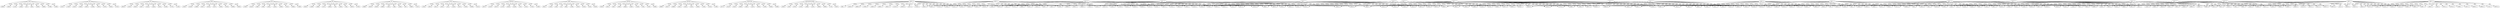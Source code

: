 digraph g {
"count" -> "48394" [label="encode",arrowhead=normal]
"count" -> "38425" [label="encode",arrowhead=normal]
"count" -> "31104" [label="encode",arrowhead=normal]
"count" -> "18348" [label="encode",arrowhead=normal]
"count" -> "4973" [label="encode",arrowhead=normal]
"count" -> "8841" [label="encode",arrowhead=normal]
"count" -> "45509" [label="encode",arrowhead=normal]
"count" -> "46690" [label="encode",arrowhead=normal]
"count" -> "27989" [label="encode",arrowhead=normal]
"count" -> "14008" [label="encode",arrowhead=normal]
"one" -> "52191" [label="encode",arrowhead=normal]
"one" -> "27400" [label="encode",arrowhead=normal]
"one" -> "24533" [label="encode",arrowhead=normal]
"one" -> "34644" [label="encode",arrowhead=normal]
"one" -> "30679" [label="encode",arrowhead=normal]
"one" -> "47846" [label="encode",arrowhead=normal]
"one" -> "43874" [label="encode",arrowhead=normal]
"one" -> "16763" [label="encode",arrowhead=normal]
"one" -> "59435" [label="encode",arrowhead=normal]
"one" -> "57019" [label="encode",arrowhead=normal]
"two" -> "46018" [label="encode",arrowhead=normal]
"two" -> "22354" [label="encode",arrowhead=normal]
"two" -> "49202" [label="encode",arrowhead=normal]
"two" -> "43977" [label="encode",arrowhead=normal]
"two" -> "61203" [label="encode",arrowhead=normal]
"two" -> "44624" [label="encode",arrowhead=normal]
"two" -> "62351" [label="encode",arrowhead=normal]
"two" -> "61496" [label="encode",arrowhead=normal]
"two" -> "57791" [label="encode",arrowhead=normal]
"two" -> "11564" [label="encode",arrowhead=normal]
"three" -> "15926" [label="encode",arrowhead=normal]
"three" -> "61348" [label="encode",arrowhead=normal]
"three" -> "22886" [label="encode",arrowhead=normal]
"three" -> "59471" [label="encode",arrowhead=normal]
"three" -> "46736" [label="encode",arrowhead=normal]
"three" -> "58737" [label="encode",arrowhead=normal]
"three" -> "34500" [label="encode",arrowhead=normal]
"three" -> "36746" [label="encode",arrowhead=normal]
"three" -> "45908" [label="encode",arrowhead=normal]
"three" -> "58263" [label="encode",arrowhead=normal]
"four" -> "47480" [label="encode",arrowhead=normal]
"four" -> "62250" [label="encode",arrowhead=normal]
"four" -> "33867" [label="encode",arrowhead=normal]
"four" -> "9384" [label="encode",arrowhead=normal]
"four" -> "31841" [label="encode",arrowhead=normal]
"four" -> "18425" [label="encode",arrowhead=normal]
"four" -> "24858" [label="encode",arrowhead=normal]
"four" -> "19210" [label="encode",arrowhead=normal]
"four" -> "29845" [label="encode",arrowhead=normal]
"four" -> "13069" [label="encode",arrowhead=normal]
"five" -> "56545" [label="encode",arrowhead=normal]
"five" -> "21908" [label="encode",arrowhead=normal]
"five" -> "14946" [label="encode",arrowhead=normal]
"five" -> "52372" [label="encode",arrowhead=normal]
"five" -> "60803" [label="encode",arrowhead=normal]
"five" -> "506" [label="encode",arrowhead=normal]
"five" -> "16934" [label="encode",arrowhead=normal]
"five" -> "3491" [label="encode",arrowhead=normal]
"five" -> "45678" [label="encode",arrowhead=normal]
"five" -> "37393" [label="encode",arrowhead=normal]
"six" -> "55880" [label="encode",arrowhead=normal]
"six" -> "48478" [label="encode",arrowhead=normal]
"six" -> "58330" [label="encode",arrowhead=normal]
"six" -> "38940" [label="encode",arrowhead=normal]
"six" -> "19912" [label="encode",arrowhead=normal]
"six" -> "5982" [label="encode",arrowhead=normal]
"six" -> "41692" [label="encode",arrowhead=normal]
"six" -> "9917" [label="encode",arrowhead=normal]
"six" -> "60897" [label="encode",arrowhead=normal]
"six" -> "15572" [label="encode",arrowhead=normal]
"seven" -> "23262" [label="encode",arrowhead=normal]
"seven" -> "49474" [label="encode",arrowhead=normal]
"seven" -> "46112" [label="encode",arrowhead=normal]
"seven" -> "20410" [label="encode",arrowhead=normal]
"seven" -> "1291" [label="encode",arrowhead=normal]
"seven" -> "18228" [label="encode",arrowhead=normal]
"seven" -> "62372" [label="encode",arrowhead=normal]
"seven" -> "19439" [label="encode",arrowhead=normal]
"seven" -> "63906" [label="encode",arrowhead=normal]
"seven" -> "54118" [label="encode",arrowhead=normal]
"Fibonacci" -> "34073" [label="encode",arrowhead=normal]
"Fibonacci" -> "41236" [label="encode",arrowhead=normal]
"Fibonacci" -> "62073" [label="encode",arrowhead=normal]
"Fibonacci" -> "12749" [label="encode",arrowhead=normal]
"Fibonacci" -> "28238" [label="encode",arrowhead=normal]
"Fibonacci" -> "62280" [label="encode",arrowhead=normal]
"Fibonacci" -> "2470" [label="encode",arrowhead=normal]
"Fibonacci" -> "10156" [label="encode",arrowhead=normal]
"Fibonacci" -> "27434" [label="encode",arrowhead=normal]
"Fibonacci" -> "21960" [label="encode",arrowhead=normal]
"eight" -> "38521" [label="encode",arrowhead=normal]
"eight" -> "12265" [label="encode",arrowhead=normal]
"eight" -> "4238" [label="encode",arrowhead=normal]
"eight" -> "315" [label="encode",arrowhead=normal]
"eight" -> "8892" [label="encode",arrowhead=normal]
"eight" -> "47882" [label="encode",arrowhead=normal]
"eight" -> "19239" [label="encode",arrowhead=normal]
"eight" -> "62185" [label="encode",arrowhead=normal]
"eight" -> "6146" [label="encode",arrowhead=normal]
"eight" -> "62495" [label="encode",arrowhead=normal]
"thirteen" -> "59418" [label="encode",arrowhead=normal]
"thirteen" -> "62911" [label="encode",arrowhead=normal]
"thirteen" -> "9303" [label="encode",arrowhead=normal]
"thirteen" -> "29360" [label="encode",arrowhead=normal]
"thirteen" -> "56854" [label="encode",arrowhead=normal]
"thirteen" -> "62697" [label="encode",arrowhead=normal]
"thirteen" -> "22206" [label="encode",arrowhead=normal]
"thirteen" -> "5361" [label="encode",arrowhead=normal]
"thirteen" -> "31587" [label="encode",arrowhead=normal]
"thirteen" -> "50685" [label="encode",arrowhead=normal]
"factorial" -> "40896" [label="encode",arrowhead=normal]
"factorial" -> "40237" [label="encode",arrowhead=normal]
"factorial" -> "63869" [label="encode",arrowhead=normal]
"factorial" -> "18012" [label="encode",arrowhead=normal]
"factorial" -> "42032" [label="encode",arrowhead=normal]
"factorial" -> "29101" [label="encode",arrowhead=normal]
"factorial" -> "35649" [label="encode",arrowhead=normal]
"factorial" -> "13462" [label="encode",arrowhead=normal]
"factorial" -> "53128" [label="encode",arrowhead=normal]
"factorial" -> "11996" [label="encode",arrowhead=normal]
"twenty-four" -> "44775" [label="encode",arrowhead=normal]
"twenty-four" -> "43129" [label="encode",arrowhead=normal]
"twenty-four" -> "34253" [label="encode",arrowhead=normal]
"twenty-four" -> "39003" [label="encode",arrowhead=normal]
"twenty-four" -> "25667" [label="encode",arrowhead=normal]
"twenty-four" -> "24474" [label="encode",arrowhead=normal]
"twenty-four" -> "60425" [label="encode",arrowhead=normal]
"twenty-four" -> "12993" [label="encode",arrowhead=normal]
"twenty-four" -> "59260" [label="encode",arrowhead=normal]
"twenty-four" -> "55960" [label="encode",arrowhead=normal]
"one-hundred-twenty" -> "10635" [label="encode",arrowhead=normal]
"one-hundred-twenty" -> "1400" [label="encode",arrowhead=normal]
"one-hundred-twenty" -> "29702" [label="encode",arrowhead=normal]
"one-hundred-twenty" -> "35762" [label="encode",arrowhead=normal]
"one-hundred-twenty" -> "19586" [label="encode",arrowhead=normal]
"one-hundred-twenty" -> "51937" [label="encode",arrowhead=normal]
"one-hundred-twenty" -> "46949" [label="encode",arrowhead=normal]
"one-hundred-twenty" -> "49994" [label="encode",arrowhead=normal]
"one-hundred-twenty" -> "1759" [label="encode",arrowhead=normal]
"one-hundred-twenty" -> "54970" [label="encode",arrowhead=normal]
"node 0: 0" -> "48394: 1" [label="pattern",arrowhead=normal]
"node 0: 0" -> "38425: 2" [label="pattern",arrowhead=normal]
"node 0: 0" -> "31104: 0" [label="pattern",arrowhead=normal]
"node 0: 0" -> "18348: 8" [label="pattern",arrowhead=normal]
"node 0: 0" -> "4973: 4" [label="pattern",arrowhead=normal]
"node 0: 0" -> "8841: 7" [label="pattern",arrowhead=normal]
"node 0: 0" -> "45509: 9" [label="pattern",arrowhead=normal]
"node 0: 0" -> "46690: 8" [label="pattern",arrowhead=normal]
"node 0: 0" -> "27989: 9" [label="pattern",arrowhead=normal]
"node 0: 0" -> "14008: 4" [label="pattern",arrowhead=normal]
"node 0: 0" -> "52191: 0" [label="then",arrowhead=normal]
"node 0: 0" -> "27400: 3" [label="then",arrowhead=normal]
"node 0: 0" -> "24533: 1" [label="then",arrowhead=normal]
"node 0: 0" -> "34644: 4" [label="then",arrowhead=normal]
"node 0: 0" -> "30679: 1" [label="then",arrowhead=normal]
"node 0: 0" -> "47846: 5" [label="then",arrowhead=normal]
"node 0: 0" -> "43874: 9" [label="then",arrowhead=normal]
"node 0: 0" -> "16763: 7" [label="then",arrowhead=normal]
"node 0: 0" -> "59435: 3" [label="then",arrowhead=normal]
"node 0: 0" -> "57019: 4" [label="then",arrowhead=normal]
"node 0: 1" -> "52191: 0" [label="pattern",arrowhead=normal]
"node 0: 1" -> "27400: 3" [label="pattern",arrowhead=normal]
"node 0: 1" -> "24533: 1" [label="pattern",arrowhead=normal]
"node 0: 1" -> "34644: 4" [label="pattern",arrowhead=normal]
"node 0: 1" -> "30679: 1" [label="pattern",arrowhead=normal]
"node 0: 1" -> "47846: 5" [label="pattern",arrowhead=normal]
"node 0: 1" -> "43874: 9" [label="pattern",arrowhead=normal]
"node 0: 1" -> "16763: 7" [label="pattern",arrowhead=normal]
"node 0: 1" -> "59435: 3" [label="pattern",arrowhead=normal]
"node 0: 1" -> "57019: 4" [label="pattern",arrowhead=normal]
"node 0: 1" -> "46018: 0" [label="then",arrowhead=normal]
"node 0: 1" -> "22354: 3" [label="then",arrowhead=normal]
"node 0: 1" -> "49202: 1" [label="then",arrowhead=normal]
"node 0: 1" -> "43977: 7" [label="then",arrowhead=normal]
"node 0: 1" -> "61203: 1" [label="then",arrowhead=normal]
"node 0: 1" -> "44624: 7" [label="then",arrowhead=normal]
"node 0: 1" -> "62351: 3" [label="then",arrowhead=normal]
"node 0: 1" -> "61496: 1" [label="then",arrowhead=normal]
"node 0: 1" -> "57791: 2" [label="then",arrowhead=normal]
"node 0: 1" -> "11564: 5" [label="then",arrowhead=normal]
"node 0: 2" -> "46018: 0" [label="pattern",arrowhead=normal]
"node 0: 2" -> "22354: 3" [label="pattern",arrowhead=normal]
"node 0: 2" -> "49202: 1" [label="pattern",arrowhead=normal]
"node 0: 2" -> "43977: 7" [label="pattern",arrowhead=normal]
"node 0: 2" -> "61203: 1" [label="pattern",arrowhead=normal]
"node 0: 2" -> "44624: 7" [label="pattern",arrowhead=normal]
"node 0: 2" -> "62351: 3" [label="pattern",arrowhead=normal]
"node 0: 2" -> "61496: 1" [label="pattern",arrowhead=normal]
"node 0: 2" -> "57791: 2" [label="pattern",arrowhead=normal]
"node 0: 2" -> "11564: 5" [label="pattern",arrowhead=normal]
"node 0: 2" -> "15926: 3" [label="then",arrowhead=normal]
"node 0: 2" -> "61348: 5" [label="then",arrowhead=normal]
"node 0: 2" -> "22886: 9" [label="then",arrowhead=normal]
"node 0: 2" -> "59471: 7" [label="then",arrowhead=normal]
"node 0: 2" -> "46736: 7" [label="then",arrowhead=normal]
"node 0: 2" -> "58737: 4" [label="then",arrowhead=normal]
"node 0: 2" -> "34500: 3" [label="then",arrowhead=normal]
"node 0: 2" -> "36746: 7" [label="then",arrowhead=normal]
"node 0: 2" -> "45908: 7" [label="then",arrowhead=normal]
"node 0: 2" -> "58263: 1" [label="then",arrowhead=normal]
"node 0: 3" -> "15926: 3" [label="pattern",arrowhead=normal]
"node 0: 3" -> "61348: 5" [label="pattern",arrowhead=normal]
"node 0: 3" -> "22886: 9" [label="pattern",arrowhead=normal]
"node 0: 3" -> "59471: 7" [label="pattern",arrowhead=normal]
"node 0: 3" -> "46736: 7" [label="pattern",arrowhead=normal]
"node 0: 3" -> "58737: 4" [label="pattern",arrowhead=normal]
"node 0: 3" -> "34500: 3" [label="pattern",arrowhead=normal]
"node 0: 3" -> "36746: 7" [label="pattern",arrowhead=normal]
"node 0: 3" -> "45908: 7" [label="pattern",arrowhead=normal]
"node 0: 3" -> "58263: 1" [label="pattern",arrowhead=normal]
"node 0: 3" -> "47480: 2" [label="then",arrowhead=normal]
"node 0: 3" -> "62250: 3" [label="then",arrowhead=normal]
"node 0: 3" -> "33867: 3" [label="then",arrowhead=normal]
"node 0: 3" -> "9384: 6" [label="then",arrowhead=normal]
"node 0: 3" -> "31841: 4" [label="then",arrowhead=normal]
"node 0: 3" -> "18425: 8" [label="then",arrowhead=normal]
"node 0: 3" -> "24858: 9" [label="then",arrowhead=normal]
"node 0: 3" -> "19210: 2" [label="then",arrowhead=normal]
"node 0: 3" -> "29845: 4" [label="then",arrowhead=normal]
"node 0: 3" -> "13069: 0" [label="then",arrowhead=normal]
"node 0: 4" -> "47480: 2" [label="pattern",arrowhead=normal]
"node 0: 4" -> "62250: 3" [label="pattern",arrowhead=normal]
"node 0: 4" -> "33867: 3" [label="pattern",arrowhead=normal]
"node 0: 4" -> "9384: 6" [label="pattern",arrowhead=normal]
"node 0: 4" -> "31841: 4" [label="pattern",arrowhead=normal]
"node 0: 4" -> "18425: 8" [label="pattern",arrowhead=normal]
"node 0: 4" -> "24858: 9" [label="pattern",arrowhead=normal]
"node 0: 4" -> "19210: 2" [label="pattern",arrowhead=normal]
"node 0: 4" -> "29845: 4" [label="pattern",arrowhead=normal]
"node 0: 4" -> "13069: 0" [label="pattern",arrowhead=normal]
"node 0: 4" -> "56545: 7" [label="then",arrowhead=normal]
"node 0: 4" -> "21908: 0" [label="then",arrowhead=normal]
"node 0: 4" -> "14946: 0" [label="then",arrowhead=normal]
"node 0: 4" -> "52372: 1" [label="then",arrowhead=normal]
"node 0: 4" -> "60803: 9" [label="then",arrowhead=normal]
"node 0: 4" -> "506: 1" [label="then",arrowhead=normal]
"node 0: 4" -> "16934: 5" [label="then",arrowhead=normal]
"node 0: 4" -> "3491: 1" [label="then",arrowhead=normal]
"node 0: 4" -> "45678: 9" [label="then",arrowhead=normal]
"node 0: 4" -> "37393: 1" [label="then",arrowhead=normal]
"node 0: 5" -> "56545: 7" [label="pattern",arrowhead=normal]
"node 0: 5" -> "21908: 0" [label="pattern",arrowhead=normal]
"node 0: 5" -> "14946: 0" [label="pattern",arrowhead=normal]
"node 0: 5" -> "52372: 1" [label="pattern",arrowhead=normal]
"node 0: 5" -> "60803: 9" [label="pattern",arrowhead=normal]
"node 0: 5" -> "506: 1" [label="pattern",arrowhead=normal]
"node 0: 5" -> "16934: 5" [label="pattern",arrowhead=normal]
"node 0: 5" -> "3491: 1" [label="pattern",arrowhead=normal]
"node 0: 5" -> "45678: 9" [label="pattern",arrowhead=normal]
"node 0: 5" -> "37393: 1" [label="pattern",arrowhead=normal]
"node 0: 5" -> "55880: 9" [label="then",arrowhead=normal]
"node 0: 5" -> "48478: 1" [label="then",arrowhead=normal]
"node 0: 5" -> "58330: 2" [label="then",arrowhead=normal]
"node 0: 5" -> "38940: 2" [label="then",arrowhead=normal]
"node 0: 5" -> "19912: 0" [label="then",arrowhead=normal]
"node 0: 5" -> "5982: 0" [label="then",arrowhead=normal]
"node 0: 5" -> "41692: 1" [label="then",arrowhead=normal]
"node 0: 5" -> "9917: 1" [label="then",arrowhead=normal]
"node 0: 5" -> "60897: 6" [label="then",arrowhead=normal]
"node 0: 5" -> "15572: 4" [label="then",arrowhead=normal]
"node 0: 6" -> "55880: 9" [label="pattern",arrowhead=normal]
"node 0: 6" -> "48478: 1" [label="pattern",arrowhead=normal]
"node 0: 6" -> "58330: 2" [label="pattern",arrowhead=normal]
"node 0: 6" -> "38940: 2" [label="pattern",arrowhead=normal]
"node 0: 6" -> "19912: 0" [label="pattern",arrowhead=normal]
"node 0: 6" -> "5982: 0" [label="pattern",arrowhead=normal]
"node 0: 6" -> "41692: 1" [label="pattern",arrowhead=normal]
"node 0: 6" -> "9917: 1" [label="pattern",arrowhead=normal]
"node 0: 6" -> "60897: 6" [label="pattern",arrowhead=normal]
"node 0: 6" -> "15572: 4" [label="pattern",arrowhead=normal]
"node 0: 6" -> "23262: 0" [label="then",arrowhead=normal]
"node 0: 6" -> "49474: 2" [label="then",arrowhead=normal]
"node 0: 6" -> "46112: 4" [label="then",arrowhead=normal]
"node 0: 6" -> "20410: 3" [label="then",arrowhead=normal]
"node 0: 6" -> "1291: 9" [label="then",arrowhead=normal]
"node 0: 6" -> "18228: 3" [label="then",arrowhead=normal]
"node 0: 6" -> "62372: 4" [label="then",arrowhead=normal]
"node 0: 6" -> "19439: 7" [label="then",arrowhead=normal]
"node 0: 6" -> "63906: 9" [label="then",arrowhead=normal]
"node 0: 6" -> "54118: 9" [label="then",arrowhead=normal]
"node 1: 0" -> "34073: 2" [label="pattern",arrowhead=normal]
"node 1: 0" -> "41236: 9" [label="pattern",arrowhead=normal]
"node 1: 0" -> "62073: 8" [label="pattern",arrowhead=normal]
"node 1: 0" -> "12749: 0" [label="pattern",arrowhead=normal]
"node 1: 0" -> "28238: 6" [label="pattern",arrowhead=normal]
"node 1: 0" -> "62280: 6" [label="pattern",arrowhead=normal]
"node 1: 0" -> "2470: 8" [label="pattern",arrowhead=normal]
"node 1: 0" -> "10156: 7" [label="pattern",arrowhead=normal]
"node 1: 0" -> "27434: 3" [label="pattern",arrowhead=normal]
"node 1: 0" -> "21960: 0" [label="pattern",arrowhead=normal]
"node 1: 0" -> "52191: 9" [label="then",arrowhead=normal]
"node 1: 0" -> "27400: 8" [label="then",arrowhead=normal]
"node 1: 0" -> "24533: 4" [label="then",arrowhead=normal]
"node 1: 0" -> "34644: 4" [label="then",arrowhead=normal]
"node 1: 0" -> "30679: 3" [label="then",arrowhead=normal]
"node 1: 0" -> "47846: 1" [label="then",arrowhead=normal]
"node 1: 0" -> "43874: 9" [label="then",arrowhead=normal]
"node 1: 0" -> "16763: 1" [label="then",arrowhead=normal]
"node 1: 0" -> "59435: 2" [label="then",arrowhead=normal]
"node 1: 0" -> "57019: 1" [label="then",arrowhead=normal]
"node 1: 1" -> "52191: 9" [label="pattern",arrowhead=normal]
"node 1: 1" -> "27400: 8" [label="pattern",arrowhead=normal]
"node 1: 1" -> "24533: 4" [label="pattern",arrowhead=normal]
"node 1: 1" -> "34644: 4" [label="pattern",arrowhead=normal]
"node 1: 1" -> "30679: 3" [label="pattern",arrowhead=normal]
"node 1: 1" -> "47846: 1" [label="pattern",arrowhead=normal]
"node 1: 1" -> "43874: 9" [label="pattern",arrowhead=normal]
"node 1: 1" -> "16763: 1" [label="pattern",arrowhead=normal]
"node 1: 1" -> "59435: 2" [label="pattern",arrowhead=normal]
"node 1: 1" -> "57019: 1" [label="pattern",arrowhead=normal]
"node 1: 1" -> "52191: 4" [label="then",arrowhead=normal]
"node 1: 1" -> "27400: 6" [label="then",arrowhead=normal]
"node 1: 1" -> "24533: 8" [label="then",arrowhead=normal]
"node 1: 1" -> "34644: 3" [label="then",arrowhead=normal]
"node 1: 1" -> "30679: 4" [label="then",arrowhead=normal]
"node 1: 1" -> "47846: 4" [label="then",arrowhead=normal]
"node 1: 1" -> "43874: 5" [label="then",arrowhead=normal]
"node 1: 1" -> "16763: 4" [label="then",arrowhead=normal]
"node 1: 1" -> "59435: 8" [label="then",arrowhead=normal]
"node 1: 1" -> "57019: 1" [label="then",arrowhead=normal]
"node 1: 2" -> "52191: 4" [label="pattern",arrowhead=normal]
"node 1: 2" -> "27400: 6" [label="pattern",arrowhead=normal]
"node 1: 2" -> "24533: 8" [label="pattern",arrowhead=normal]
"node 1: 2" -> "34644: 3" [label="pattern",arrowhead=normal]
"node 1: 2" -> "30679: 4" [label="pattern",arrowhead=normal]
"node 1: 2" -> "47846: 4" [label="pattern",arrowhead=normal]
"node 1: 2" -> "43874: 5" [label="pattern",arrowhead=normal]
"node 1: 2" -> "16763: 4" [label="pattern",arrowhead=normal]
"node 1: 2" -> "59435: 8" [label="pattern",arrowhead=normal]
"node 1: 2" -> "57019: 1" [label="pattern",arrowhead=normal]
"node 1: 2" -> "46018: 6" [label="then",arrowhead=normal]
"node 1: 2" -> "22354: 5" [label="then",arrowhead=normal]
"node 1: 2" -> "49202: 1" [label="then",arrowhead=normal]
"node 1: 2" -> "43977: 0" [label="then",arrowhead=normal]
"node 1: 2" -> "61203: 7" [label="then",arrowhead=normal]
"node 1: 2" -> "44624: 6" [label="then",arrowhead=normal]
"node 1: 2" -> "62351: 1" [label="then",arrowhead=normal]
"node 1: 2" -> "61496: 7" [label="then",arrowhead=normal]
"node 1: 2" -> "57791: 4" [label="then",arrowhead=normal]
"node 1: 2" -> "11564: 1" [label="then",arrowhead=normal]
"node 1: 3" -> "46018: 6" [label="pattern",arrowhead=normal]
"node 1: 3" -> "22354: 5" [label="pattern",arrowhead=normal]
"node 1: 3" -> "49202: 1" [label="pattern",arrowhead=normal]
"node 1: 3" -> "43977: 0" [label="pattern",arrowhead=normal]
"node 1: 3" -> "61203: 7" [label="pattern",arrowhead=normal]
"node 1: 3" -> "44624: 6" [label="pattern",arrowhead=normal]
"node 1: 3" -> "62351: 1" [label="pattern",arrowhead=normal]
"node 1: 3" -> "61496: 7" [label="pattern",arrowhead=normal]
"node 1: 3" -> "57791: 4" [label="pattern",arrowhead=normal]
"node 1: 3" -> "11564: 1" [label="pattern",arrowhead=normal]
"node 1: 3" -> "15926: 5" [label="then",arrowhead=normal]
"node 1: 3" -> "61348: 6" [label="then",arrowhead=normal]
"node 1: 3" -> "22886: 8" [label="then",arrowhead=normal]
"node 1: 3" -> "59471: 7" [label="then",arrowhead=normal]
"node 1: 3" -> "46736: 5" [label="then",arrowhead=normal]
"node 1: 3" -> "58737: 0" [label="then",arrowhead=normal]
"node 1: 3" -> "34500: 1" [label="then",arrowhead=normal]
"node 1: 3" -> "36746: 8" [label="then",arrowhead=normal]
"node 1: 3" -> "45908: 4" [label="then",arrowhead=normal]
"node 1: 3" -> "58263: 0" [label="then",arrowhead=normal]
"node 1: 4" -> "15926: 5" [label="pattern",arrowhead=normal]
"node 1: 4" -> "61348: 6" [label="pattern",arrowhead=normal]
"node 1: 4" -> "22886: 8" [label="pattern",arrowhead=normal]
"node 1: 4" -> "59471: 7" [label="pattern",arrowhead=normal]
"node 1: 4" -> "46736: 5" [label="pattern",arrowhead=normal]
"node 1: 4" -> "58737: 0" [label="pattern",arrowhead=normal]
"node 1: 4" -> "34500: 1" [label="pattern",arrowhead=normal]
"node 1: 4" -> "36746: 8" [label="pattern",arrowhead=normal]
"node 1: 4" -> "45908: 4" [label="pattern",arrowhead=normal]
"node 1: 4" -> "58263: 0" [label="pattern",arrowhead=normal]
"node 1: 4" -> "56545: 5" [label="then",arrowhead=normal]
"node 1: 4" -> "21908: 9" [label="then",arrowhead=normal]
"node 1: 4" -> "14946: 4" [label="then",arrowhead=normal]
"node 1: 4" -> "52372: 8" [label="then",arrowhead=normal]
"node 1: 4" -> "60803: 5" [label="then",arrowhead=normal]
"node 1: 4" -> "506: 3" [label="then",arrowhead=normal]
"node 1: 4" -> "16934: 6" [label="then",arrowhead=normal]
"node 1: 4" -> "3491: 4" [label="then",arrowhead=normal]
"node 1: 4" -> "45678: 9" [label="then",arrowhead=normal]
"node 1: 4" -> "37393: 1" [label="then",arrowhead=normal]
"node 1: 5" -> "56545: 5" [label="pattern",arrowhead=normal]
"node 1: 5" -> "21908: 9" [label="pattern",arrowhead=normal]
"node 1: 5" -> "14946: 4" [label="pattern",arrowhead=normal]
"node 1: 5" -> "52372: 8" [label="pattern",arrowhead=normal]
"node 1: 5" -> "60803: 5" [label="pattern",arrowhead=normal]
"node 1: 5" -> "506: 3" [label="pattern",arrowhead=normal]
"node 1: 5" -> "16934: 6" [label="pattern",arrowhead=normal]
"node 1: 5" -> "3491: 4" [label="pattern",arrowhead=normal]
"node 1: 5" -> "45678: 9" [label="pattern",arrowhead=normal]
"node 1: 5" -> "37393: 1" [label="pattern",arrowhead=normal]
"node 1: 5" -> "38521: 4" [label="then",arrowhead=normal]
"node 1: 5" -> "12265: 3" [label="then",arrowhead=normal]
"node 1: 5" -> "4238: 1" [label="then",arrowhead=normal]
"node 1: 5" -> "315: 2" [label="then",arrowhead=normal]
"node 1: 5" -> "8892: 3" [label="then",arrowhead=normal]
"node 1: 5" -> "47882: 6" [label="then",arrowhead=normal]
"node 1: 5" -> "19239: 9" [label="then",arrowhead=normal]
"node 1: 5" -> "62185: 6" [label="then",arrowhead=normal]
"node 1: 5" -> "6146: 4" [label="then",arrowhead=normal]
"node 1: 5" -> "62495: 6" [label="then",arrowhead=normal]
"node 1: 6" -> "38521: 4" [label="pattern",arrowhead=normal]
"node 1: 6" -> "12265: 3" [label="pattern",arrowhead=normal]
"node 1: 6" -> "4238: 1" [label="pattern",arrowhead=normal]
"node 1: 6" -> "315: 2" [label="pattern",arrowhead=normal]
"node 1: 6" -> "8892: 3" [label="pattern",arrowhead=normal]
"node 1: 6" -> "47882: 6" [label="pattern",arrowhead=normal]
"node 1: 6" -> "19239: 9" [label="pattern",arrowhead=normal]
"node 1: 6" -> "62185: 6" [label="pattern",arrowhead=normal]
"node 1: 6" -> "6146: 4" [label="pattern",arrowhead=normal]
"node 1: 6" -> "62495: 6" [label="pattern",arrowhead=normal]
"node 1: 6" -> "59418: 9" [label="then",arrowhead=normal]
"node 1: 6" -> "62911: 5" [label="then",arrowhead=normal]
"node 1: 6" -> "9303: 2" [label="then",arrowhead=normal]
"node 1: 6" -> "29360: 0" [label="then",arrowhead=normal]
"node 1: 6" -> "56854: 5" [label="then",arrowhead=normal]
"node 1: 6" -> "62697: 5" [label="then",arrowhead=normal]
"node 1: 6" -> "22206: 4" [label="then",arrowhead=normal]
"node 1: 6" -> "5361: 3" [label="then",arrowhead=normal]
"node 1: 6" -> "31587: 0" [label="then",arrowhead=normal]
"node 1: 6" -> "50685: 3" [label="then",arrowhead=normal]
"node 2: 0" -> "40896: 4" [label="pattern",arrowhead=normal]
"node 2: 0" -> "40237: 2" [label="pattern",arrowhead=normal]
"node 2: 0" -> "63869: 6" [label="pattern",arrowhead=normal]
"node 2: 0" -> "18012: 3" [label="pattern",arrowhead=normal]
"node 2: 0" -> "42032: 4" [label="pattern",arrowhead=normal]
"node 2: 0" -> "29101: 3" [label="pattern",arrowhead=normal]
"node 2: 0" -> "35649: 3" [label="pattern",arrowhead=normal]
"node 2: 0" -> "13462: 5" [label="pattern",arrowhead=normal]
"node 2: 0" -> "53128: 2" [label="pattern",arrowhead=normal]
"node 2: 0" -> "11996: 4" [label="pattern",arrowhead=normal]
"node 2: 0" -> "52191: 9" [label="then",arrowhead=normal]
"node 2: 0" -> "27400: 8" [label="then",arrowhead=normal]
"node 2: 0" -> "24533: 1" [label="then",arrowhead=normal]
"node 2: 0" -> "34644: 3" [label="then",arrowhead=normal]
"node 2: 0" -> "30679: 2" [label="then",arrowhead=normal]
"node 2: 0" -> "47846: 1" [label="then",arrowhead=normal]
"node 2: 0" -> "43874: 8" [label="then",arrowhead=normal]
"node 2: 0" -> "16763: 6" [label="then",arrowhead=normal]
"node 2: 0" -> "59435: 7" [label="then",arrowhead=normal]
"node 2: 0" -> "57019: 7" [label="then",arrowhead=normal]
"node 2: 1" -> "52191: 9" [label="pattern",arrowhead=normal]
"node 2: 1" -> "27400: 8" [label="pattern",arrowhead=normal]
"node 2: 1" -> "24533: 1" [label="pattern",arrowhead=normal]
"node 2: 1" -> "34644: 3" [label="pattern",arrowhead=normal]
"node 2: 1" -> "30679: 2" [label="pattern",arrowhead=normal]
"node 2: 1" -> "47846: 1" [label="pattern",arrowhead=normal]
"node 2: 1" -> "43874: 8" [label="pattern",arrowhead=normal]
"node 2: 1" -> "16763: 6" [label="pattern",arrowhead=normal]
"node 2: 1" -> "59435: 7" [label="pattern",arrowhead=normal]
"node 2: 1" -> "57019: 7" [label="pattern",arrowhead=normal]
"node 2: 1" -> "46018: 6" [label="then",arrowhead=normal]
"node 2: 1" -> "22354: 5" [label="then",arrowhead=normal]
"node 2: 1" -> "49202: 0" [label="then",arrowhead=normal]
"node 2: 1" -> "43977: 6" [label="then",arrowhead=normal]
"node 2: 1" -> "61203: 2" [label="then",arrowhead=normal]
"node 2: 1" -> "44624: 7" [label="then",arrowhead=normal]
"node 2: 1" -> "62351: 7" [label="then",arrowhead=normal]
"node 2: 1" -> "61496: 4" [label="then",arrowhead=normal]
"node 2: 1" -> "57791: 4" [label="then",arrowhead=normal]
"node 2: 1" -> "11564: 3" [label="then",arrowhead=normal]
"node 2: 2" -> "46018: 6" [label="pattern",arrowhead=normal]
"node 2: 2" -> "22354: 5" [label="pattern",arrowhead=normal]
"node 2: 2" -> "49202: 0" [label="pattern",arrowhead=normal]
"node 2: 2" -> "43977: 6" [label="pattern",arrowhead=normal]
"node 2: 2" -> "61203: 2" [label="pattern",arrowhead=normal]
"node 2: 2" -> "44624: 7" [label="pattern",arrowhead=normal]
"node 2: 2" -> "62351: 7" [label="pattern",arrowhead=normal]
"node 2: 2" -> "61496: 4" [label="pattern",arrowhead=normal]
"node 2: 2" -> "57791: 4" [label="pattern",arrowhead=normal]
"node 2: 2" -> "11564: 3" [label="pattern",arrowhead=normal]
"node 2: 2" -> "55880: 0" [label="then",arrowhead=normal]
"node 2: 2" -> "48478: 9" [label="then",arrowhead=normal]
"node 2: 2" -> "58330: 6" [label="then",arrowhead=normal]
"node 2: 2" -> "38940: 1" [label="then",arrowhead=normal]
"node 2: 2" -> "19912: 7" [label="then",arrowhead=normal]
"node 2: 2" -> "5982: 7" [label="then",arrowhead=normal]
"node 2: 2" -> "41692: 0" [label="then",arrowhead=normal]
"node 2: 2" -> "9917: 4" [label="then",arrowhead=normal]
"node 2: 2" -> "60897: 6" [label="then",arrowhead=normal]
"node 2: 2" -> "15572: 4" [label="then",arrowhead=normal]
"node 2: 3" -> "55880: 0" [label="pattern",arrowhead=normal]
"node 2: 3" -> "48478: 9" [label="pattern",arrowhead=normal]
"node 2: 3" -> "58330: 6" [label="pattern",arrowhead=normal]
"node 2: 3" -> "38940: 1" [label="pattern",arrowhead=normal]
"node 2: 3" -> "19912: 7" [label="pattern",arrowhead=normal]
"node 2: 3" -> "5982: 7" [label="pattern",arrowhead=normal]
"node 2: 3" -> "41692: 0" [label="pattern",arrowhead=normal]
"node 2: 3" -> "9917: 4" [label="pattern",arrowhead=normal]
"node 2: 3" -> "60897: 6" [label="pattern",arrowhead=normal]
"node 2: 3" -> "15572: 4" [label="pattern",arrowhead=normal]
"node 2: 3" -> "44775: 5" [label="then",arrowhead=normal]
"node 2: 3" -> "43129: 2" [label="then",arrowhead=normal]
"node 2: 3" -> "34253: 6" [label="then",arrowhead=normal]
"node 2: 3" -> "39003: 2" [label="then",arrowhead=normal]
"node 2: 3" -> "25667: 7" [label="then",arrowhead=normal]
"node 2: 3" -> "24474: 5" [label="then",arrowhead=normal]
"node 2: 3" -> "60425: 6" [label="then",arrowhead=normal]
"node 2: 3" -> "12993: 3" [label="then",arrowhead=normal]
"node 2: 3" -> "59260: 6" [label="then",arrowhead=normal]
"node 2: 3" -> "55960: 5" [label="then",arrowhead=normal]
"node 2: 4" -> "44775: 5" [label="pattern",arrowhead=normal]
"node 2: 4" -> "43129: 2" [label="pattern",arrowhead=normal]
"node 2: 4" -> "34253: 6" [label="pattern",arrowhead=normal]
"node 2: 4" -> "39003: 2" [label="pattern",arrowhead=normal]
"node 2: 4" -> "25667: 7" [label="pattern",arrowhead=normal]
"node 2: 4" -> "24474: 5" [label="pattern",arrowhead=normal]
"node 2: 4" -> "60425: 6" [label="pattern",arrowhead=normal]
"node 2: 4" -> "12993: 3" [label="pattern",arrowhead=normal]
"node 2: 4" -> "59260: 6" [label="pattern",arrowhead=normal]
"node 2: 4" -> "55960: 5" [label="pattern",arrowhead=normal]
"node 2: 4" -> "10635: 5" [label="then",arrowhead=normal]
"node 2: 4" -> "1400: 9" [label="then",arrowhead=normal]
"node 2: 4" -> "29702: 4" [label="then",arrowhead=normal]
"node 2: 4" -> "35762: 9" [label="then",arrowhead=normal]
"node 2: 4" -> "19586: 7" [label="then",arrowhead=normal]
"node 2: 4" -> "51937: 0" [label="then",arrowhead=normal]
"node 2: 4" -> "46949: 3" [label="then",arrowhead=normal]
"node 2: 4" -> "49994: 9" [label="then",arrowhead=normal]
"node 2: 4" -> "1759: 3" [label="then",arrowhead=normal]
"node 2: 4" -> "54970: 8" [label="then",arrowhead=normal]
}
